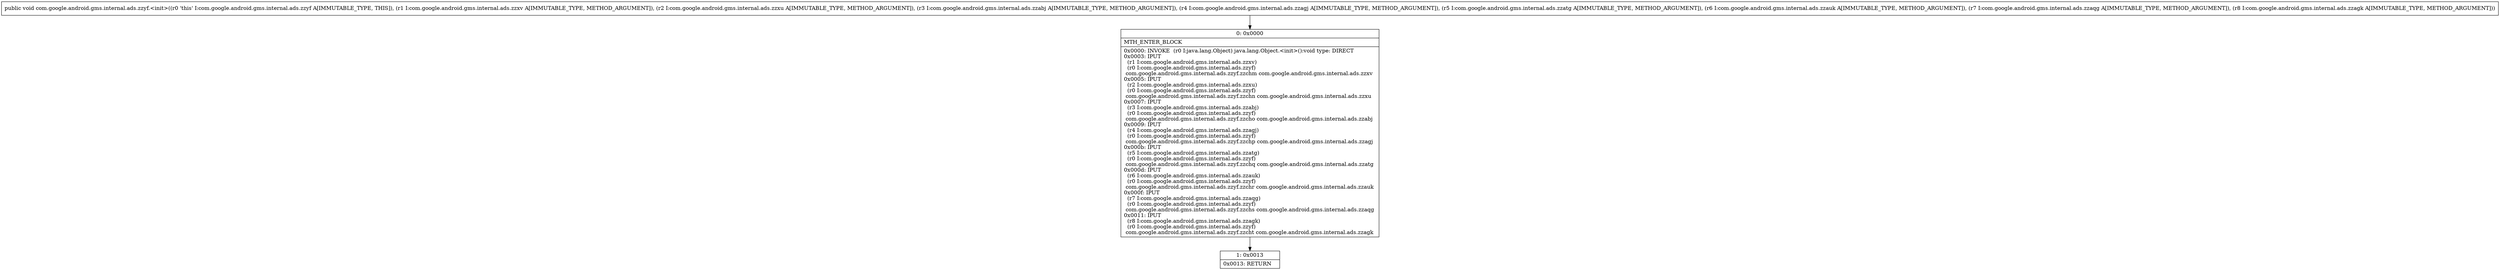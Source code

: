 digraph "CFG forcom.google.android.gms.internal.ads.zzyf.\<init\>(Lcom\/google\/android\/gms\/internal\/ads\/zzxv;Lcom\/google\/android\/gms\/internal\/ads\/zzxu;Lcom\/google\/android\/gms\/internal\/ads\/zzabj;Lcom\/google\/android\/gms\/internal\/ads\/zzagj;Lcom\/google\/android\/gms\/internal\/ads\/zzatg;Lcom\/google\/android\/gms\/internal\/ads\/zzauk;Lcom\/google\/android\/gms\/internal\/ads\/zzaqg;Lcom\/google\/android\/gms\/internal\/ads\/zzagk;)V" {
Node_0 [shape=record,label="{0\:\ 0x0000|MTH_ENTER_BLOCK\l|0x0000: INVOKE  (r0 I:java.lang.Object) java.lang.Object.\<init\>():void type: DIRECT \l0x0003: IPUT  \l  (r1 I:com.google.android.gms.internal.ads.zzxv)\l  (r0 I:com.google.android.gms.internal.ads.zzyf)\l com.google.android.gms.internal.ads.zzyf.zzchm com.google.android.gms.internal.ads.zzxv \l0x0005: IPUT  \l  (r2 I:com.google.android.gms.internal.ads.zzxu)\l  (r0 I:com.google.android.gms.internal.ads.zzyf)\l com.google.android.gms.internal.ads.zzyf.zzchn com.google.android.gms.internal.ads.zzxu \l0x0007: IPUT  \l  (r3 I:com.google.android.gms.internal.ads.zzabj)\l  (r0 I:com.google.android.gms.internal.ads.zzyf)\l com.google.android.gms.internal.ads.zzyf.zzcho com.google.android.gms.internal.ads.zzabj \l0x0009: IPUT  \l  (r4 I:com.google.android.gms.internal.ads.zzagj)\l  (r0 I:com.google.android.gms.internal.ads.zzyf)\l com.google.android.gms.internal.ads.zzyf.zzchp com.google.android.gms.internal.ads.zzagj \l0x000b: IPUT  \l  (r5 I:com.google.android.gms.internal.ads.zzatg)\l  (r0 I:com.google.android.gms.internal.ads.zzyf)\l com.google.android.gms.internal.ads.zzyf.zzchq com.google.android.gms.internal.ads.zzatg \l0x000d: IPUT  \l  (r6 I:com.google.android.gms.internal.ads.zzauk)\l  (r0 I:com.google.android.gms.internal.ads.zzyf)\l com.google.android.gms.internal.ads.zzyf.zzchr com.google.android.gms.internal.ads.zzauk \l0x000f: IPUT  \l  (r7 I:com.google.android.gms.internal.ads.zzaqg)\l  (r0 I:com.google.android.gms.internal.ads.zzyf)\l com.google.android.gms.internal.ads.zzyf.zzchs com.google.android.gms.internal.ads.zzaqg \l0x0011: IPUT  \l  (r8 I:com.google.android.gms.internal.ads.zzagk)\l  (r0 I:com.google.android.gms.internal.ads.zzyf)\l com.google.android.gms.internal.ads.zzyf.zzcht com.google.android.gms.internal.ads.zzagk \l}"];
Node_1 [shape=record,label="{1\:\ 0x0013|0x0013: RETURN   \l}"];
MethodNode[shape=record,label="{public void com.google.android.gms.internal.ads.zzyf.\<init\>((r0 'this' I:com.google.android.gms.internal.ads.zzyf A[IMMUTABLE_TYPE, THIS]), (r1 I:com.google.android.gms.internal.ads.zzxv A[IMMUTABLE_TYPE, METHOD_ARGUMENT]), (r2 I:com.google.android.gms.internal.ads.zzxu A[IMMUTABLE_TYPE, METHOD_ARGUMENT]), (r3 I:com.google.android.gms.internal.ads.zzabj A[IMMUTABLE_TYPE, METHOD_ARGUMENT]), (r4 I:com.google.android.gms.internal.ads.zzagj A[IMMUTABLE_TYPE, METHOD_ARGUMENT]), (r5 I:com.google.android.gms.internal.ads.zzatg A[IMMUTABLE_TYPE, METHOD_ARGUMENT]), (r6 I:com.google.android.gms.internal.ads.zzauk A[IMMUTABLE_TYPE, METHOD_ARGUMENT]), (r7 I:com.google.android.gms.internal.ads.zzaqg A[IMMUTABLE_TYPE, METHOD_ARGUMENT]), (r8 I:com.google.android.gms.internal.ads.zzagk A[IMMUTABLE_TYPE, METHOD_ARGUMENT])) }"];
MethodNode -> Node_0;
Node_0 -> Node_1;
}

